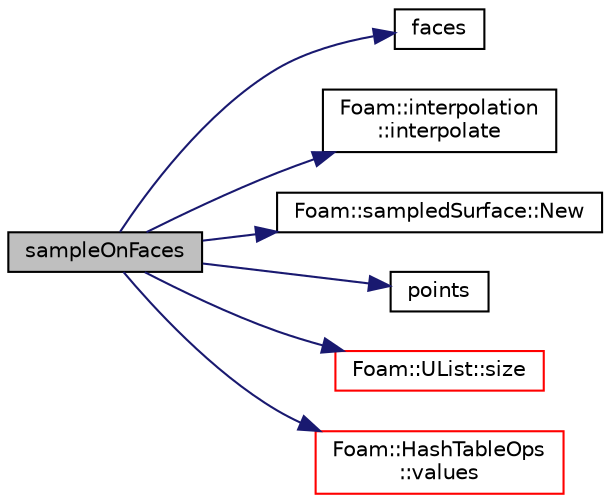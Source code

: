 digraph "sampleOnFaces"
{
  bgcolor="transparent";
  edge [fontname="Helvetica",fontsize="10",labelfontname="Helvetica",labelfontsize="10"];
  node [fontname="Helvetica",fontsize="10",shape=record];
  rankdir="LR";
  Node1 [label="sampleOnFaces",height=0.2,width=0.4,color="black", fillcolor="grey75", style="filled" fontcolor="black"];
  Node1 -> Node2 [color="midnightblue",fontsize="10",style="solid",fontname="Helvetica"];
  Node2 [label="faces",height=0.2,width=0.4,color="black",URL="$classFoam_1_1sampledThresholdCellFaces.html#a4d06c698bba36dbfe629cf0cda3649b1",tooltip="Faces of surface. "];
  Node1 -> Node3 [color="midnightblue",fontsize="10",style="solid",fontname="Helvetica"];
  Node3 [label="Foam::interpolation\l::interpolate",height=0.2,width=0.4,color="black",URL="$classFoam_1_1interpolation.html#af9534a4c4b0a7397cd6f650e16285442",tooltip="Interpolate field to the given point in the given cell. "];
  Node1 -> Node4 [color="midnightblue",fontsize="10",style="solid",fontname="Helvetica"];
  Node4 [label="Foam::sampledSurface::New",height=0.2,width=0.4,color="black",URL="$classFoam_1_1sampledSurface.html#a9dcc5d6a2827b13633443209f5cabf7d",tooltip="Return a reference to the selected surface. "];
  Node1 -> Node5 [color="midnightblue",fontsize="10",style="solid",fontname="Helvetica"];
  Node5 [label="points",height=0.2,width=0.4,color="black",URL="$classFoam_1_1sampledThresholdCellFaces.html#a419417e2425dc489a0d4eb9f257e557b",tooltip="Points of surface. "];
  Node1 -> Node6 [color="midnightblue",fontsize="10",style="solid",fontname="Helvetica"];
  Node6 [label="Foam::UList::size",height=0.2,width=0.4,color="red",URL="$classFoam_1_1UList.html#afee03bfededf699921815b2bf3c41e35",tooltip="Override size to be inconsistent with allocated storage. "];
  Node1 -> Node7 [color="midnightblue",fontsize="10",style="solid",fontname="Helvetica"];
  Node7 [label="Foam::HashTableOps\l::values",height=0.2,width=0.4,color="red",URL="$namespaceFoam_1_1HashTableOps.html#ac4b37690391dc27447cbff9181265054",tooltip="List of values from HashTable, optionally sorted. "];
}
